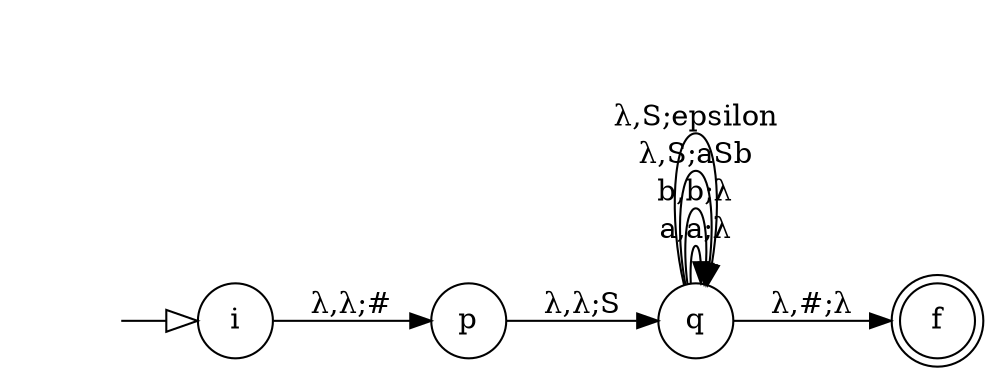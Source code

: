digraph x {
	rankdir=LR size="8,5"
	node [shape=circle]
	i
	p
	q
	node [shape=doublecircle]
	f
	i -> p [label="λ,λ;#"]
	p -> q [label="λ,λ;S"]
	q -> q [label="a,a;λ"]
	q -> q [label="b,b;λ"]
	q -> q [label="λ,S;aSb"]
	q -> q [label="λ,S;epsilon"]
	q -> f [label="λ,#;λ"]
	node [shape=none]
	edge [arrowhead=empty arrowsize=1.5]
	"" -> i
}
